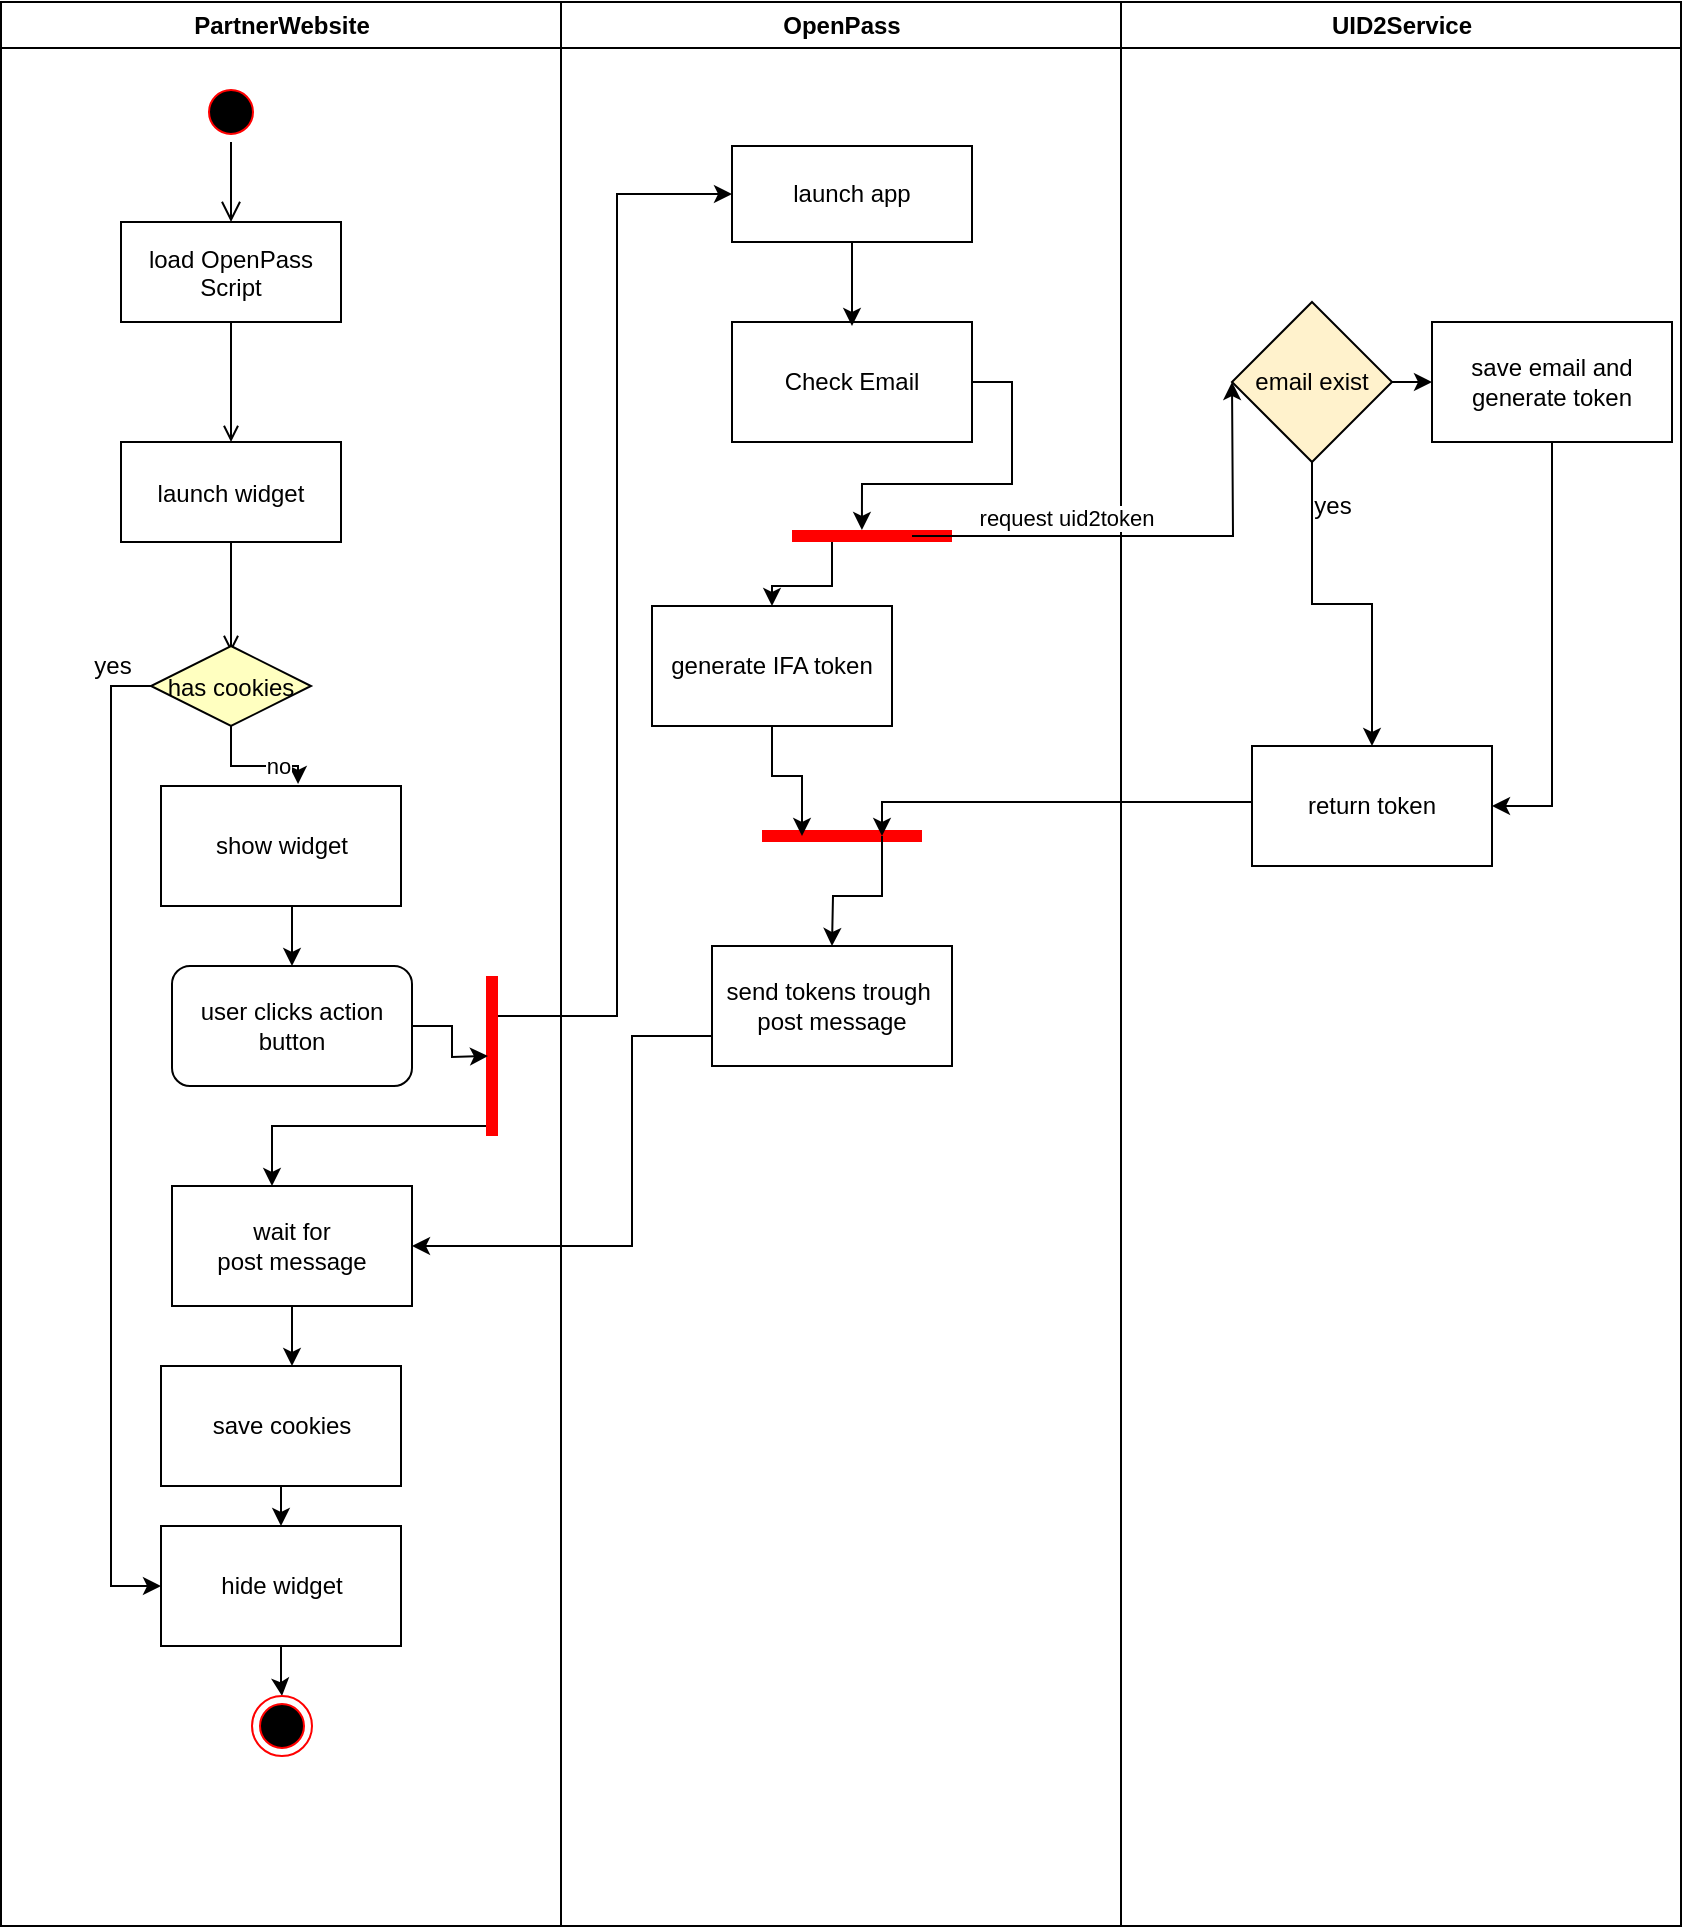 <mxfile version="14.9.6" type="github">
  <diagram name="Page-1" id="e7e014a7-5840-1c2e-5031-d8a46d1fe8dd">
    <mxGraphModel dx="1422" dy="762" grid="1" gridSize="10" guides="1" tooltips="1" connect="1" arrows="1" fold="1" page="1" pageScale="1" pageWidth="1169" pageHeight="826" background="none" math="0" shadow="0">
      <root>
        <mxCell id="0" />
        <mxCell id="1" parent="0" />
        <mxCell id="2" value="PartnerWebsite" style="swimlane;whiteSpace=wrap" parent="1" vertex="1">
          <mxGeometry x="164.5" y="128" width="280" height="962" as="geometry" />
        </mxCell>
        <mxCell id="5" value="" style="ellipse;shape=startState;fillColor=#000000;strokeColor=#ff0000;" parent="2" vertex="1">
          <mxGeometry x="100" y="40" width="30" height="30" as="geometry" />
        </mxCell>
        <mxCell id="6" value="" style="edgeStyle=elbowEdgeStyle;elbow=horizontal;verticalAlign=bottom;endArrow=open;endSize=8;endFill=1;rounded=0" parent="2" source="5" target="7" edge="1">
          <mxGeometry x="100" y="40" as="geometry">
            <mxPoint x="115" y="110" as="targetPoint" />
          </mxGeometry>
        </mxCell>
        <mxCell id="7" value="load OpenPass &#xa;Script" style="" parent="2" vertex="1">
          <mxGeometry x="60" y="110" width="110" height="50" as="geometry" />
        </mxCell>
        <mxCell id="8" value="launch widget" style="" parent="2" vertex="1">
          <mxGeometry x="60" y="220" width="110" height="50" as="geometry" />
        </mxCell>
        <mxCell id="9" value="" style="endArrow=open;endFill=1;rounded=0" parent="2" source="7" target="8" edge="1">
          <mxGeometry relative="1" as="geometry" />
        </mxCell>
        <mxCell id="11" value="" style="endArrow=open;endFill=1;rounded=0" parent="2" source="8" edge="1">
          <mxGeometry relative="1" as="geometry">
            <mxPoint x="115" y="325" as="targetPoint" />
          </mxGeometry>
        </mxCell>
        <mxCell id="1_zBySilQ_4-TzGi14tD-41" value="has cookies" style="rhombus;fillColor=#ffffc0;" vertex="1" parent="2">
          <mxGeometry x="75" y="322" width="80" height="40" as="geometry" />
        </mxCell>
        <mxCell id="1_zBySilQ_4-TzGi14tD-49" value="user clicks action button" style="rounded=1;whiteSpace=wrap;html=1;" vertex="1" parent="2">
          <mxGeometry x="85.5" y="482" width="120" height="60" as="geometry" />
        </mxCell>
        <mxCell id="1_zBySilQ_4-TzGi14tD-67" style="edgeStyle=orthogonalEdgeStyle;rounded=0;orthogonalLoop=1;jettySize=auto;html=1;exitX=0.5;exitY=1;exitDx=0;exitDy=0;entryX=0.5;entryY=0;entryDx=0;entryDy=0;" edge="1" parent="2" source="1_zBySilQ_4-TzGi14tD-65" target="1_zBySilQ_4-TzGi14tD-66">
          <mxGeometry relative="1" as="geometry" />
        </mxCell>
        <mxCell id="1_zBySilQ_4-TzGi14tD-65" value="save cookies" style="whiteSpace=wrap;html=1;" vertex="1" parent="2">
          <mxGeometry x="80" y="682" width="120" height="60" as="geometry" />
        </mxCell>
        <mxCell id="1_zBySilQ_4-TzGi14tD-66" value="hide widget" style="whiteSpace=wrap;html=1;" vertex="1" parent="2">
          <mxGeometry x="80" y="762" width="120" height="60" as="geometry" />
        </mxCell>
        <mxCell id="1_zBySilQ_4-TzGi14tD-43" style="edgeStyle=orthogonalEdgeStyle;rounded=0;orthogonalLoop=1;jettySize=auto;html=1;exitX=0;exitY=0.5;exitDx=0;exitDy=0;entryX=0;entryY=0.5;entryDx=0;entryDy=0;" edge="1" parent="2" source="1_zBySilQ_4-TzGi14tD-41" target="1_zBySilQ_4-TzGi14tD-66">
          <mxGeometry relative="1" as="geometry">
            <mxPoint x="45.5" y="412" as="targetPoint" />
          </mxGeometry>
        </mxCell>
        <mxCell id="1_zBySilQ_4-TzGi14tD-47" value="show widget" style="whiteSpace=wrap;html=1;" vertex="1" parent="2">
          <mxGeometry x="80" y="392" width="120" height="60" as="geometry" />
        </mxCell>
        <mxCell id="1_zBySilQ_4-TzGi14tD-45" style="edgeStyle=orthogonalEdgeStyle;rounded=0;orthogonalLoop=1;jettySize=auto;html=1;exitX=0.5;exitY=1;exitDx=0;exitDy=0;entryX=0.571;entryY=-0.017;entryDx=0;entryDy=0;entryPerimeter=0;" edge="1" parent="2" source="1_zBySilQ_4-TzGi14tD-41" target="1_zBySilQ_4-TzGi14tD-47">
          <mxGeometry relative="1" as="geometry">
            <mxPoint x="115.5" y="402" as="targetPoint" />
          </mxGeometry>
        </mxCell>
        <mxCell id="1_zBySilQ_4-TzGi14tD-46" value="no" style="edgeLabel;html=1;align=center;verticalAlign=middle;resizable=0;points=[];" vertex="1" connectable="0" parent="1_zBySilQ_4-TzGi14tD-45">
          <mxGeometry x="0.012" y="11" relative="1" as="geometry">
            <mxPoint x="12" y="11" as="offset" />
          </mxGeometry>
        </mxCell>
        <mxCell id="3" value="OpenPass" style="swimlane;whiteSpace=wrap" parent="1" vertex="1">
          <mxGeometry x="444.5" y="128" width="280" height="962" as="geometry" />
        </mxCell>
        <mxCell id="1_zBySilQ_4-TzGi14tD-51" value="launch app" style="whiteSpace=wrap;html=1;" vertex="1" parent="3">
          <mxGeometry x="85.5" y="72" width="120" height="48" as="geometry" />
        </mxCell>
        <mxCell id="1_zBySilQ_4-TzGi14tD-68" value="Check Email" style="whiteSpace=wrap;html=1;" vertex="1" parent="3">
          <mxGeometry x="85.5" y="160" width="120" height="60" as="geometry" />
        </mxCell>
        <mxCell id="1_zBySilQ_4-TzGi14tD-84" style="edgeStyle=orthogonalEdgeStyle;rounded=0;orthogonalLoop=1;jettySize=auto;html=1;exitX=0.75;exitY=0.5;exitDx=0;exitDy=0;exitPerimeter=0;entryX=0.5;entryY=0;entryDx=0;entryDy=0;" edge="1" parent="3" source="1_zBySilQ_4-TzGi14tD-82" target="1_zBySilQ_4-TzGi14tD-83">
          <mxGeometry relative="1" as="geometry" />
        </mxCell>
        <mxCell id="1_zBySilQ_4-TzGi14tD-82" value="" style="shape=line;html=1;strokeWidth=6;strokeColor=#ff0000;rotation=-180;" vertex="1" parent="3">
          <mxGeometry x="115.5" y="262" width="80" height="10" as="geometry" />
        </mxCell>
        <mxCell id="1_zBySilQ_4-TzGi14tD-81" style="edgeStyle=orthogonalEdgeStyle;rounded=0;orthogonalLoop=1;jettySize=auto;html=1;exitX=1;exitY=0.5;exitDx=0;exitDy=0;entryX=0.563;entryY=0.8;entryDx=0;entryDy=0;entryPerimeter=0;" edge="1" parent="3" source="1_zBySilQ_4-TzGi14tD-68" target="1_zBySilQ_4-TzGi14tD-82">
          <mxGeometry relative="1" as="geometry">
            <mxPoint x="225.5" y="190" as="targetPoint" />
          </mxGeometry>
        </mxCell>
        <mxCell id="1_zBySilQ_4-TzGi14tD-83" value="generate IFA token" style="whiteSpace=wrap;html=1;" vertex="1" parent="3">
          <mxGeometry x="45.5" y="302" width="120" height="60" as="geometry" />
        </mxCell>
        <mxCell id="1_zBySilQ_4-TzGi14tD-85" value="" style="shape=line;html=1;strokeWidth=6;strokeColor=#ff0000;rotation=-180;" vertex="1" parent="3">
          <mxGeometry x="100.5" y="412" width="80" height="10" as="geometry" />
        </mxCell>
        <mxCell id="1_zBySilQ_4-TzGi14tD-86" style="edgeStyle=orthogonalEdgeStyle;rounded=0;orthogonalLoop=1;jettySize=auto;html=1;exitX=0.5;exitY=1;exitDx=0;exitDy=0;entryX=0.75;entryY=0.5;entryDx=0;entryDy=0;entryPerimeter=0;" edge="1" parent="3" source="1_zBySilQ_4-TzGi14tD-83" target="1_zBySilQ_4-TzGi14tD-85">
          <mxGeometry relative="1" as="geometry" />
        </mxCell>
        <mxCell id="1_zBySilQ_4-TzGi14tD-88" value="send tokens trough&amp;nbsp;&lt;br&gt;post message" style="whiteSpace=wrap;html=1;" vertex="1" parent="3">
          <mxGeometry x="75.5" y="472" width="120" height="60" as="geometry" />
        </mxCell>
        <mxCell id="4" value="UID2Service" style="swimlane;whiteSpace=wrap;startSize=23;" parent="1" vertex="1">
          <mxGeometry x="724.5" y="128" width="280" height="962" as="geometry" />
        </mxCell>
        <mxCell id="1_zBySilQ_4-TzGi14tD-73" value="email exist" style="rhombus;whiteSpace=wrap;html=1;fillColor=#fff2cc;" vertex="1" parent="4">
          <mxGeometry x="55.5" y="150" width="80" height="80" as="geometry" />
        </mxCell>
        <mxCell id="1_zBySilQ_4-TzGi14tD-76" value="return token" style="whiteSpace=wrap;html=1;" vertex="1" parent="4">
          <mxGeometry x="65.5" y="372" width="120" height="60" as="geometry" />
        </mxCell>
        <mxCell id="1_zBySilQ_4-TzGi14tD-79" style="edgeStyle=orthogonalEdgeStyle;rounded=0;orthogonalLoop=1;jettySize=auto;html=1;exitX=0.5;exitY=1;exitDx=0;exitDy=0;entryX=1;entryY=0.5;entryDx=0;entryDy=0;" edge="1" parent="4" source="1_zBySilQ_4-TzGi14tD-78" target="1_zBySilQ_4-TzGi14tD-76">
          <mxGeometry relative="1" as="geometry" />
        </mxCell>
        <mxCell id="1_zBySilQ_4-TzGi14tD-78" value="save email and generate token" style="whiteSpace=wrap;html=1;" vertex="1" parent="4">
          <mxGeometry x="155.5" y="160" width="120" height="60" as="geometry" />
        </mxCell>
        <mxCell id="1_zBySilQ_4-TzGi14tD-74" style="edgeStyle=orthogonalEdgeStyle;rounded=0;orthogonalLoop=1;jettySize=auto;html=1;exitX=0.5;exitY=1;exitDx=0;exitDy=0;" edge="1" parent="4" source="1_zBySilQ_4-TzGi14tD-73" target="1_zBySilQ_4-TzGi14tD-76">
          <mxGeometry relative="1" as="geometry">
            <mxPoint x="95.5" y="282" as="targetPoint" />
          </mxGeometry>
        </mxCell>
        <mxCell id="1_zBySilQ_4-TzGi14tD-44" value="yes" style="text;html=1;align=center;verticalAlign=middle;resizable=0;points=[];autosize=1;strokeColor=none;" vertex="1" parent="1">
          <mxGeometry x="205" y="450" width="30" height="20" as="geometry" />
        </mxCell>
        <mxCell id="1_zBySilQ_4-TzGi14tD-48" style="edgeStyle=orthogonalEdgeStyle;rounded=0;orthogonalLoop=1;jettySize=auto;html=1;exitX=0.75;exitY=1;exitDx=0;exitDy=0;" edge="1" parent="1" source="1_zBySilQ_4-TzGi14tD-47">
          <mxGeometry relative="1" as="geometry">
            <mxPoint x="310" y="610" as="targetPoint" />
          </mxGeometry>
        </mxCell>
        <mxCell id="1_zBySilQ_4-TzGi14tD-52" style="edgeStyle=orthogonalEdgeStyle;rounded=0;orthogonalLoop=1;jettySize=auto;html=1;exitX=0.5;exitY=1;exitDx=0;exitDy=0;" edge="1" parent="1" source="1_zBySilQ_4-TzGi14tD-51">
          <mxGeometry relative="1" as="geometry">
            <mxPoint x="590" y="290" as="targetPoint" />
          </mxGeometry>
        </mxCell>
        <mxCell id="1_zBySilQ_4-TzGi14tD-61" style="edgeStyle=orthogonalEdgeStyle;rounded=0;orthogonalLoop=1;jettySize=auto;html=1;exitX=0.25;exitY=0.5;exitDx=0;exitDy=0;exitPerimeter=0;entryX=0;entryY=0.5;entryDx=0;entryDy=0;" edge="1" parent="1" source="1_zBySilQ_4-TzGi14tD-55" target="1_zBySilQ_4-TzGi14tD-51">
          <mxGeometry relative="1" as="geometry" />
        </mxCell>
        <mxCell id="1_zBySilQ_4-TzGi14tD-62" style="edgeStyle=orthogonalEdgeStyle;rounded=0;orthogonalLoop=1;jettySize=auto;html=1;exitX=0.75;exitY=0.5;exitDx=0;exitDy=0;exitPerimeter=0;" edge="1" parent="1" source="1_zBySilQ_4-TzGi14tD-55">
          <mxGeometry relative="1" as="geometry">
            <mxPoint x="300" y="720" as="targetPoint" />
            <Array as="points">
              <mxPoint x="410" y="690" />
              <mxPoint x="300" y="690" />
            </Array>
          </mxGeometry>
        </mxCell>
        <mxCell id="1_zBySilQ_4-TzGi14tD-55" value="" style="shape=line;html=1;strokeWidth=6;strokeColor=#ff0000;rotation=90;" vertex="1" parent="1">
          <mxGeometry x="370" y="650" width="80" height="10" as="geometry" />
        </mxCell>
        <mxCell id="1_zBySilQ_4-TzGi14tD-59" style="edgeStyle=orthogonalEdgeStyle;rounded=0;orthogonalLoop=1;jettySize=auto;html=1;exitX=1;exitY=0.5;exitDx=0;exitDy=0;" edge="1" parent="1" source="1_zBySilQ_4-TzGi14tD-49">
          <mxGeometry relative="1" as="geometry">
            <mxPoint x="408" y="655" as="targetPoint" />
          </mxGeometry>
        </mxCell>
        <mxCell id="1_zBySilQ_4-TzGi14tD-64" style="edgeStyle=orthogonalEdgeStyle;rounded=0;orthogonalLoop=1;jettySize=auto;html=1;exitX=0.5;exitY=1;exitDx=0;exitDy=0;" edge="1" parent="1" source="1_zBySilQ_4-TzGi14tD-63">
          <mxGeometry relative="1" as="geometry">
            <mxPoint x="310" y="810" as="targetPoint" />
          </mxGeometry>
        </mxCell>
        <mxCell id="1_zBySilQ_4-TzGi14tD-63" value="wait for &lt;br&gt;post message" style="whiteSpace=wrap;html=1;" vertex="1" parent="1">
          <mxGeometry x="250" y="720" width="120" height="60" as="geometry" />
        </mxCell>
        <mxCell id="1_zBySilQ_4-TzGi14tD-70" style="edgeStyle=orthogonalEdgeStyle;rounded=0;orthogonalLoop=1;jettySize=auto;html=1;exitX=0.25;exitY=0.5;exitDx=0;exitDy=0;exitPerimeter=0;" edge="1" parent="1" source="1_zBySilQ_4-TzGi14tD-82">
          <mxGeometry relative="1" as="geometry">
            <mxPoint x="780" y="318" as="targetPoint" />
            <mxPoint x="680" y="240" as="sourcePoint" />
          </mxGeometry>
        </mxCell>
        <mxCell id="1_zBySilQ_4-TzGi14tD-71" value="request uid2token" style="edgeLabel;html=1;align=center;verticalAlign=middle;resizable=0;points=[];" vertex="1" connectable="0" parent="1_zBySilQ_4-TzGi14tD-70">
          <mxGeometry x="-0.354" y="9" relative="1" as="geometry">
            <mxPoint as="offset" />
          </mxGeometry>
        </mxCell>
        <mxCell id="1_zBySilQ_4-TzGi14tD-75" value="yes" style="text;html=1;align=center;verticalAlign=middle;resizable=0;points=[];autosize=1;strokeColor=none;" vertex="1" parent="1">
          <mxGeometry x="815" y="370" width="30" height="20" as="geometry" />
        </mxCell>
        <mxCell id="1_zBySilQ_4-TzGi14tD-77" style="edgeStyle=orthogonalEdgeStyle;rounded=0;orthogonalLoop=1;jettySize=auto;html=1;exitX=1;exitY=0.5;exitDx=0;exitDy=0;" edge="1" parent="1" source="1_zBySilQ_4-TzGi14tD-73">
          <mxGeometry relative="1" as="geometry">
            <mxPoint x="880" y="318" as="targetPoint" />
          </mxGeometry>
        </mxCell>
        <mxCell id="1_zBySilQ_4-TzGi14tD-80" style="edgeStyle=orthogonalEdgeStyle;rounded=0;orthogonalLoop=1;jettySize=auto;html=1;entryX=0.25;entryY=0.5;entryDx=0;entryDy=0;entryPerimeter=0;" edge="1" parent="1" target="1_zBySilQ_4-TzGi14tD-85">
          <mxGeometry relative="1" as="geometry">
            <mxPoint x="680" y="420" as="targetPoint" />
            <mxPoint x="790" y="520" as="sourcePoint" />
            <Array as="points">
              <mxPoint x="790" y="528" />
              <mxPoint x="605" y="528" />
            </Array>
          </mxGeometry>
        </mxCell>
        <mxCell id="1_zBySilQ_4-TzGi14tD-87" style="edgeStyle=orthogonalEdgeStyle;rounded=0;orthogonalLoop=1;jettySize=auto;html=1;exitX=0.25;exitY=0.5;exitDx=0;exitDy=0;exitPerimeter=0;" edge="1" parent="1" source="1_zBySilQ_4-TzGi14tD-85">
          <mxGeometry relative="1" as="geometry">
            <mxPoint x="580" y="600" as="targetPoint" />
          </mxGeometry>
        </mxCell>
        <mxCell id="1_zBySilQ_4-TzGi14tD-89" style="edgeStyle=orthogonalEdgeStyle;rounded=0;orthogonalLoop=1;jettySize=auto;html=1;exitX=0;exitY=0.75;exitDx=0;exitDy=0;entryX=1;entryY=0.5;entryDx=0;entryDy=0;" edge="1" parent="1" source="1_zBySilQ_4-TzGi14tD-88" target="1_zBySilQ_4-TzGi14tD-63">
          <mxGeometry relative="1" as="geometry">
            <Array as="points">
              <mxPoint x="480" y="645" />
              <mxPoint x="480" y="750" />
            </Array>
          </mxGeometry>
        </mxCell>
        <mxCell id="1_zBySilQ_4-TzGi14tD-90" style="edgeStyle=orthogonalEdgeStyle;rounded=0;orthogonalLoop=1;jettySize=auto;html=1;exitX=0.5;exitY=1;exitDx=0;exitDy=0;" edge="1" parent="1" source="1_zBySilQ_4-TzGi14tD-66" target="1_zBySilQ_4-TzGi14tD-91">
          <mxGeometry relative="1" as="geometry">
            <mxPoint x="305" y="990" as="targetPoint" />
          </mxGeometry>
        </mxCell>
        <mxCell id="1_zBySilQ_4-TzGi14tD-91" value="" style="ellipse;html=1;shape=endState;fillColor=#000000;strokeColor=#ff0000;" vertex="1" parent="1">
          <mxGeometry x="290" y="975" width="30" height="30" as="geometry" />
        </mxCell>
      </root>
    </mxGraphModel>
  </diagram>
</mxfile>

